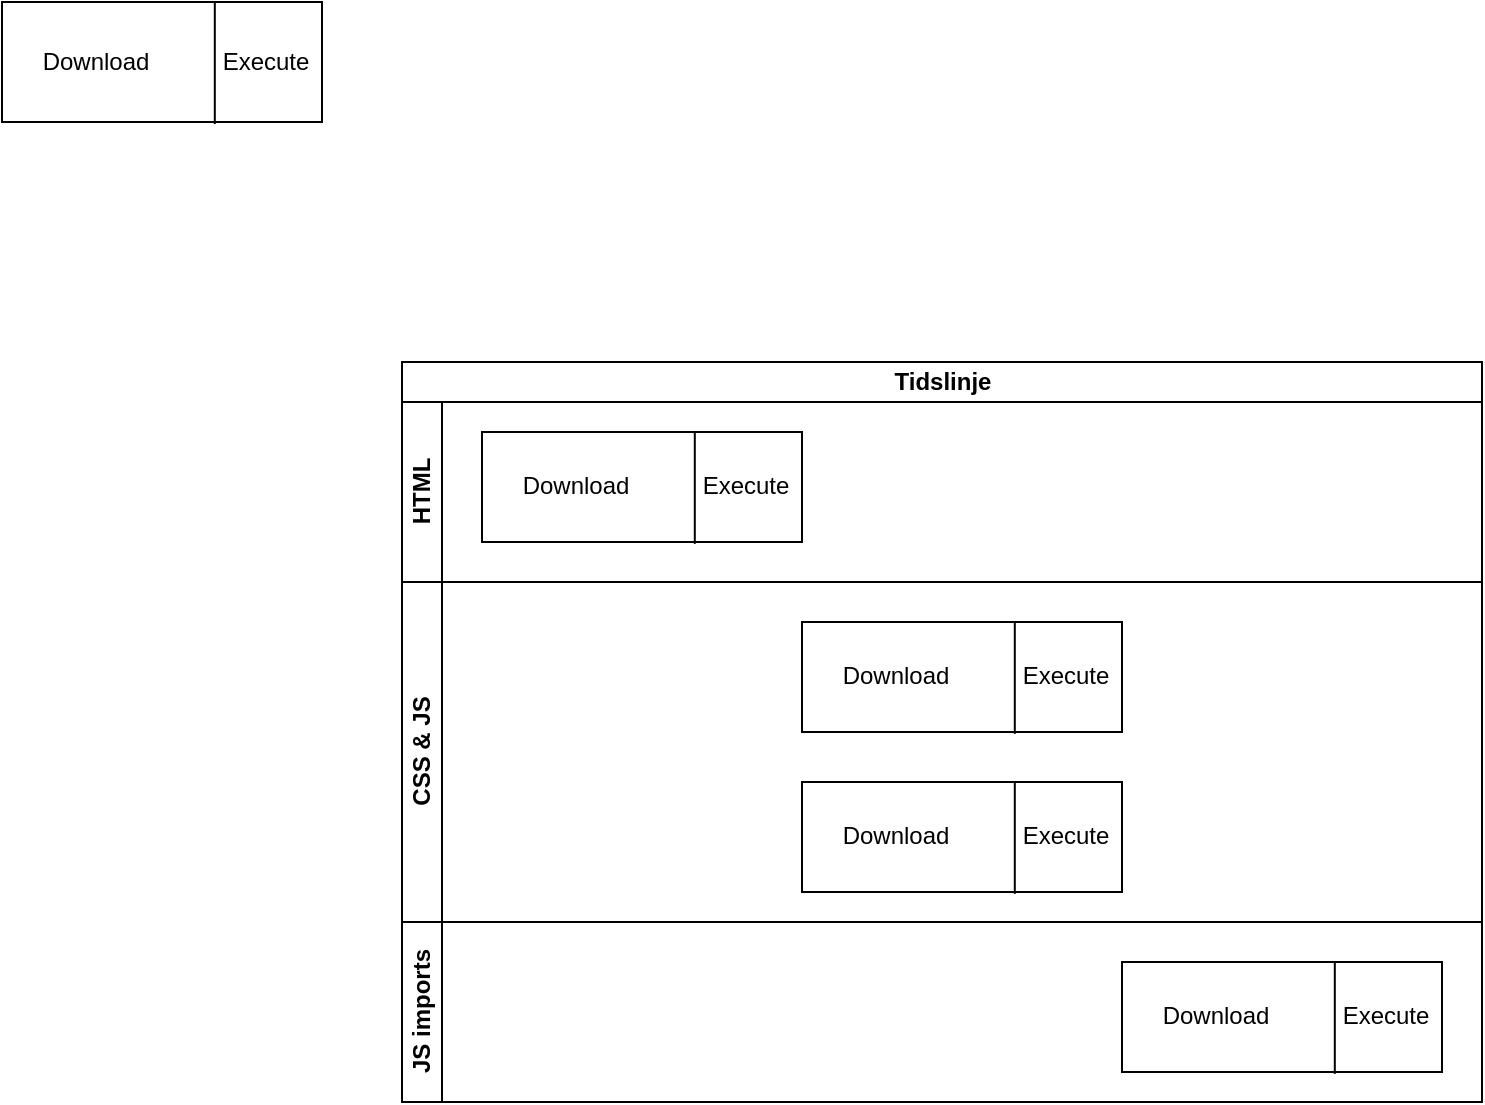 <mxfile version="13.1.1" type="github">
  <diagram id="9tmcB_nWFTzBjbHdpLqI" name="Page-1">
    <mxGraphModel dx="1254" dy="801" grid="1" gridSize="10" guides="1" tooltips="1" connect="1" arrows="1" fold="1" page="1" pageScale="1" pageWidth="850" pageHeight="1100" math="0" shadow="0">
      <root>
        <mxCell id="0" />
        <mxCell id="1" parent="0" />
        <mxCell id="Fuwoyqr6tHTowHfoofCM-4" value="Tidslinje" style="swimlane;html=1;childLayout=stackLayout;resizeParent=1;resizeParentMax=0;horizontal=1;startSize=20;horizontalStack=0;" vertex="1" parent="1">
          <mxGeometry x="240" y="220" width="540" height="370" as="geometry" />
        </mxCell>
        <mxCell id="Fuwoyqr6tHTowHfoofCM-5" value="&lt;div&gt;HTML&lt;/div&gt;" style="swimlane;html=1;startSize=20;horizontal=0;" vertex="1" parent="Fuwoyqr6tHTowHfoofCM-4">
          <mxGeometry y="20" width="540" height="90" as="geometry" />
        </mxCell>
        <mxCell id="Fuwoyqr6tHTowHfoofCM-33" value="" style="group" vertex="1" connectable="0" parent="Fuwoyqr6tHTowHfoofCM-5">
          <mxGeometry x="40" y="15" width="160" height="55" as="geometry" />
        </mxCell>
        <mxCell id="Fuwoyqr6tHTowHfoofCM-34" value="" style="group" vertex="1" connectable="0" parent="Fuwoyqr6tHTowHfoofCM-33">
          <mxGeometry width="160" height="55" as="geometry" />
        </mxCell>
        <mxCell id="Fuwoyqr6tHTowHfoofCM-35" value="" style="group" vertex="1" connectable="0" parent="Fuwoyqr6tHTowHfoofCM-34">
          <mxGeometry width="160" height="55" as="geometry" />
        </mxCell>
        <mxCell id="Fuwoyqr6tHTowHfoofCM-36" value="" style="rounded=0;whiteSpace=wrap;html=1;" vertex="1" parent="Fuwoyqr6tHTowHfoofCM-35">
          <mxGeometry width="160" height="55" as="geometry" />
        </mxCell>
        <mxCell id="Fuwoyqr6tHTowHfoofCM-37" value="" style="endArrow=none;html=1;exitX=0.665;exitY=0;exitDx=0;exitDy=0;entryX=0.665;entryY=1.017;entryDx=0;entryDy=0;exitPerimeter=0;entryPerimeter=0;" edge="1" parent="Fuwoyqr6tHTowHfoofCM-35" source="Fuwoyqr6tHTowHfoofCM-36" target="Fuwoyqr6tHTowHfoofCM-36">
          <mxGeometry width="50" height="50" relative="1" as="geometry">
            <mxPoint x="338.824" y="174.167" as="sourcePoint" />
            <mxPoint x="385.882" y="128.333" as="targetPoint" />
            <Array as="points" />
          </mxGeometry>
        </mxCell>
        <mxCell id="Fuwoyqr6tHTowHfoofCM-38" value="&lt;div&gt;Download&lt;/div&gt;" style="text;html=1;strokeColor=none;fillColor=none;align=center;verticalAlign=middle;whiteSpace=wrap;rounded=0;" vertex="1" parent="Fuwoyqr6tHTowHfoofCM-35">
          <mxGeometry x="28.235" y="18.333" width="37.647" height="18.333" as="geometry" />
        </mxCell>
        <mxCell id="Fuwoyqr6tHTowHfoofCM-39" value="&lt;div&gt;Execute&lt;/div&gt;" style="text;html=1;strokeColor=none;fillColor=none;align=center;verticalAlign=middle;whiteSpace=wrap;rounded=0;" vertex="1" parent="Fuwoyqr6tHTowHfoofCM-35">
          <mxGeometry x="112.941" y="18.333" width="37.647" height="18.333" as="geometry" />
        </mxCell>
        <mxCell id="Fuwoyqr6tHTowHfoofCM-6" value="&lt;div&gt;CSS &amp;amp; JS&lt;/div&gt;" style="swimlane;html=1;startSize=20;horizontal=0;" vertex="1" parent="Fuwoyqr6tHTowHfoofCM-4">
          <mxGeometry y="110" width="540" height="170" as="geometry" />
        </mxCell>
        <mxCell id="Fuwoyqr6tHTowHfoofCM-64" value="" style="group" vertex="1" connectable="0" parent="Fuwoyqr6tHTowHfoofCM-6">
          <mxGeometry x="200" y="20" width="160" height="55" as="geometry" />
        </mxCell>
        <mxCell id="Fuwoyqr6tHTowHfoofCM-65" value="" style="group" vertex="1" connectable="0" parent="Fuwoyqr6tHTowHfoofCM-64">
          <mxGeometry width="160" height="55" as="geometry" />
        </mxCell>
        <mxCell id="Fuwoyqr6tHTowHfoofCM-66" value="" style="group" vertex="1" connectable="0" parent="Fuwoyqr6tHTowHfoofCM-65">
          <mxGeometry width="160" height="55" as="geometry" />
        </mxCell>
        <mxCell id="Fuwoyqr6tHTowHfoofCM-67" value="" style="rounded=0;whiteSpace=wrap;html=1;" vertex="1" parent="Fuwoyqr6tHTowHfoofCM-66">
          <mxGeometry width="160" height="55" as="geometry" />
        </mxCell>
        <mxCell id="Fuwoyqr6tHTowHfoofCM-68" value="" style="endArrow=none;html=1;exitX=0.665;exitY=0;exitDx=0;exitDy=0;entryX=0.665;entryY=1.017;entryDx=0;entryDy=0;exitPerimeter=0;entryPerimeter=0;" edge="1" parent="Fuwoyqr6tHTowHfoofCM-66" source="Fuwoyqr6tHTowHfoofCM-67" target="Fuwoyqr6tHTowHfoofCM-67">
          <mxGeometry width="50" height="50" relative="1" as="geometry">
            <mxPoint x="338.824" y="174.167" as="sourcePoint" />
            <mxPoint x="385.882" y="128.333" as="targetPoint" />
            <Array as="points" />
          </mxGeometry>
        </mxCell>
        <mxCell id="Fuwoyqr6tHTowHfoofCM-69" value="&lt;div&gt;Download&lt;/div&gt;" style="text;html=1;strokeColor=none;fillColor=none;align=center;verticalAlign=middle;whiteSpace=wrap;rounded=0;" vertex="1" parent="Fuwoyqr6tHTowHfoofCM-66">
          <mxGeometry x="28.235" y="18.333" width="37.647" height="18.333" as="geometry" />
        </mxCell>
        <mxCell id="Fuwoyqr6tHTowHfoofCM-70" value="&lt;div&gt;Execute&lt;/div&gt;" style="text;html=1;strokeColor=none;fillColor=none;align=center;verticalAlign=middle;whiteSpace=wrap;rounded=0;" vertex="1" parent="Fuwoyqr6tHTowHfoofCM-66">
          <mxGeometry x="112.941" y="18.333" width="37.647" height="18.333" as="geometry" />
        </mxCell>
        <mxCell id="Fuwoyqr6tHTowHfoofCM-79" value="" style="group" vertex="1" connectable="0" parent="Fuwoyqr6tHTowHfoofCM-6">
          <mxGeometry x="200" y="100" width="160" height="55" as="geometry" />
        </mxCell>
        <mxCell id="Fuwoyqr6tHTowHfoofCM-80" value="" style="group" vertex="1" connectable="0" parent="Fuwoyqr6tHTowHfoofCM-79">
          <mxGeometry width="160" height="55" as="geometry" />
        </mxCell>
        <mxCell id="Fuwoyqr6tHTowHfoofCM-81" value="" style="group" vertex="1" connectable="0" parent="Fuwoyqr6tHTowHfoofCM-80">
          <mxGeometry width="160" height="55" as="geometry" />
        </mxCell>
        <mxCell id="Fuwoyqr6tHTowHfoofCM-82" value="" style="rounded=0;whiteSpace=wrap;html=1;" vertex="1" parent="Fuwoyqr6tHTowHfoofCM-81">
          <mxGeometry width="160" height="55" as="geometry" />
        </mxCell>
        <mxCell id="Fuwoyqr6tHTowHfoofCM-83" value="" style="endArrow=none;html=1;exitX=0.665;exitY=0;exitDx=0;exitDy=0;entryX=0.665;entryY=1.017;entryDx=0;entryDy=0;exitPerimeter=0;entryPerimeter=0;" edge="1" parent="Fuwoyqr6tHTowHfoofCM-81" source="Fuwoyqr6tHTowHfoofCM-82" target="Fuwoyqr6tHTowHfoofCM-82">
          <mxGeometry width="50" height="50" relative="1" as="geometry">
            <mxPoint x="338.824" y="174.167" as="sourcePoint" />
            <mxPoint x="385.882" y="128.333" as="targetPoint" />
            <Array as="points" />
          </mxGeometry>
        </mxCell>
        <mxCell id="Fuwoyqr6tHTowHfoofCM-84" value="&lt;div&gt;Download&lt;/div&gt;" style="text;html=1;strokeColor=none;fillColor=none;align=center;verticalAlign=middle;whiteSpace=wrap;rounded=0;" vertex="1" parent="Fuwoyqr6tHTowHfoofCM-81">
          <mxGeometry x="28.235" y="18.333" width="37.647" height="18.333" as="geometry" />
        </mxCell>
        <mxCell id="Fuwoyqr6tHTowHfoofCM-85" value="&lt;div&gt;Execute&lt;/div&gt;" style="text;html=1;strokeColor=none;fillColor=none;align=center;verticalAlign=middle;whiteSpace=wrap;rounded=0;" vertex="1" parent="Fuwoyqr6tHTowHfoofCM-81">
          <mxGeometry x="112.941" y="18.333" width="37.647" height="18.333" as="geometry" />
        </mxCell>
        <mxCell id="Fuwoyqr6tHTowHfoofCM-7" value="&lt;div&gt;JS imports&lt;/div&gt;" style="swimlane;html=1;startSize=20;horizontal=0;" vertex="1" parent="Fuwoyqr6tHTowHfoofCM-4">
          <mxGeometry y="280" width="540" height="90" as="geometry" />
        </mxCell>
        <mxCell id="Fuwoyqr6tHTowHfoofCM-86" value="" style="group" vertex="1" connectable="0" parent="Fuwoyqr6tHTowHfoofCM-7">
          <mxGeometry x="360" y="20" width="160" height="55" as="geometry" />
        </mxCell>
        <mxCell id="Fuwoyqr6tHTowHfoofCM-87" value="" style="group" vertex="1" connectable="0" parent="Fuwoyqr6tHTowHfoofCM-86">
          <mxGeometry width="160" height="55" as="geometry" />
        </mxCell>
        <mxCell id="Fuwoyqr6tHTowHfoofCM-88" value="" style="group" vertex="1" connectable="0" parent="Fuwoyqr6tHTowHfoofCM-87">
          <mxGeometry width="160" height="55" as="geometry" />
        </mxCell>
        <mxCell id="Fuwoyqr6tHTowHfoofCM-89" value="" style="rounded=0;whiteSpace=wrap;html=1;" vertex="1" parent="Fuwoyqr6tHTowHfoofCM-88">
          <mxGeometry width="160" height="55" as="geometry" />
        </mxCell>
        <mxCell id="Fuwoyqr6tHTowHfoofCM-90" value="" style="endArrow=none;html=1;exitX=0.665;exitY=0;exitDx=0;exitDy=0;entryX=0.665;entryY=1.017;entryDx=0;entryDy=0;exitPerimeter=0;entryPerimeter=0;" edge="1" parent="Fuwoyqr6tHTowHfoofCM-88" source="Fuwoyqr6tHTowHfoofCM-89" target="Fuwoyqr6tHTowHfoofCM-89">
          <mxGeometry width="50" height="50" relative="1" as="geometry">
            <mxPoint x="338.824" y="174.167" as="sourcePoint" />
            <mxPoint x="385.882" y="128.333" as="targetPoint" />
            <Array as="points" />
          </mxGeometry>
        </mxCell>
        <mxCell id="Fuwoyqr6tHTowHfoofCM-91" value="&lt;div&gt;Download&lt;/div&gt;" style="text;html=1;strokeColor=none;fillColor=none;align=center;verticalAlign=middle;whiteSpace=wrap;rounded=0;" vertex="1" parent="Fuwoyqr6tHTowHfoofCM-88">
          <mxGeometry x="28.235" y="18.333" width="37.647" height="18.333" as="geometry" />
        </mxCell>
        <mxCell id="Fuwoyqr6tHTowHfoofCM-92" value="&lt;div&gt;Execute&lt;/div&gt;" style="text;html=1;strokeColor=none;fillColor=none;align=center;verticalAlign=middle;whiteSpace=wrap;rounded=0;" vertex="1" parent="Fuwoyqr6tHTowHfoofCM-88">
          <mxGeometry x="112.941" y="18.333" width="37.647" height="18.333" as="geometry" />
        </mxCell>
        <mxCell id="Fuwoyqr6tHTowHfoofCM-31" value="" style="group" vertex="1" connectable="0" parent="1">
          <mxGeometry x="40" y="40" width="160" height="60" as="geometry" />
        </mxCell>
        <mxCell id="Fuwoyqr6tHTowHfoofCM-19" value="" style="group" vertex="1" connectable="0" parent="Fuwoyqr6tHTowHfoofCM-31">
          <mxGeometry width="160" height="60" as="geometry" />
        </mxCell>
        <mxCell id="Fuwoyqr6tHTowHfoofCM-20" value="" style="group" vertex="1" connectable="0" parent="Fuwoyqr6tHTowHfoofCM-19">
          <mxGeometry width="160" height="60" as="geometry" />
        </mxCell>
        <mxCell id="Fuwoyqr6tHTowHfoofCM-21" value="" style="rounded=0;whiteSpace=wrap;html=1;" vertex="1" parent="Fuwoyqr6tHTowHfoofCM-20">
          <mxGeometry width="160" height="60" as="geometry" />
        </mxCell>
        <mxCell id="Fuwoyqr6tHTowHfoofCM-22" value="" style="endArrow=none;html=1;exitX=0.665;exitY=0;exitDx=0;exitDy=0;entryX=0.665;entryY=1.017;entryDx=0;entryDy=0;exitPerimeter=0;entryPerimeter=0;" edge="1" parent="Fuwoyqr6tHTowHfoofCM-20" source="Fuwoyqr6tHTowHfoofCM-21" target="Fuwoyqr6tHTowHfoofCM-21">
          <mxGeometry width="50" height="50" relative="1" as="geometry">
            <mxPoint x="338.824" y="190" as="sourcePoint" />
            <mxPoint x="385.882" y="140" as="targetPoint" />
            <Array as="points" />
          </mxGeometry>
        </mxCell>
        <mxCell id="Fuwoyqr6tHTowHfoofCM-23" value="&lt;div&gt;Download&lt;/div&gt;" style="text;html=1;strokeColor=none;fillColor=none;align=center;verticalAlign=middle;whiteSpace=wrap;rounded=0;" vertex="1" parent="Fuwoyqr6tHTowHfoofCM-20">
          <mxGeometry x="28.235" y="20" width="37.647" height="20" as="geometry" />
        </mxCell>
        <mxCell id="Fuwoyqr6tHTowHfoofCM-24" value="&lt;div&gt;Execute&lt;/div&gt;" style="text;html=1;strokeColor=none;fillColor=none;align=center;verticalAlign=middle;whiteSpace=wrap;rounded=0;" vertex="1" parent="Fuwoyqr6tHTowHfoofCM-20">
          <mxGeometry x="112.941" y="20" width="37.647" height="20" as="geometry" />
        </mxCell>
      </root>
    </mxGraphModel>
  </diagram>
</mxfile>
